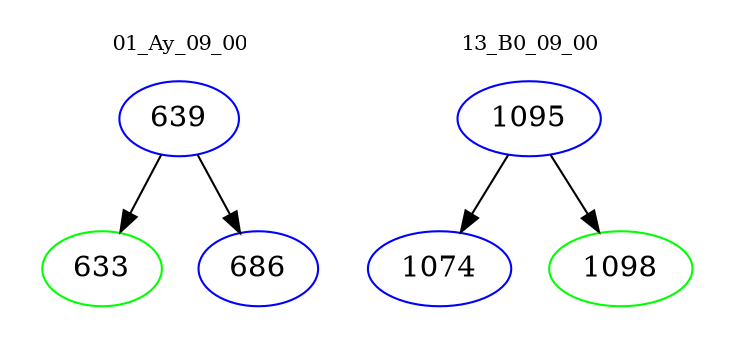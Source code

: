 digraph{
subgraph cluster_0 {
color = white
label = "01_Ay_09_00";
fontsize=10;
T0_639 [label="639", color="blue"]
T0_639 -> T0_633 [color="black"]
T0_633 [label="633", color="green"]
T0_639 -> T0_686 [color="black"]
T0_686 [label="686", color="blue"]
}
subgraph cluster_1 {
color = white
label = "13_B0_09_00";
fontsize=10;
T1_1095 [label="1095", color="blue"]
T1_1095 -> T1_1074 [color="black"]
T1_1074 [label="1074", color="blue"]
T1_1095 -> T1_1098 [color="black"]
T1_1098 [label="1098", color="green"]
}
}
